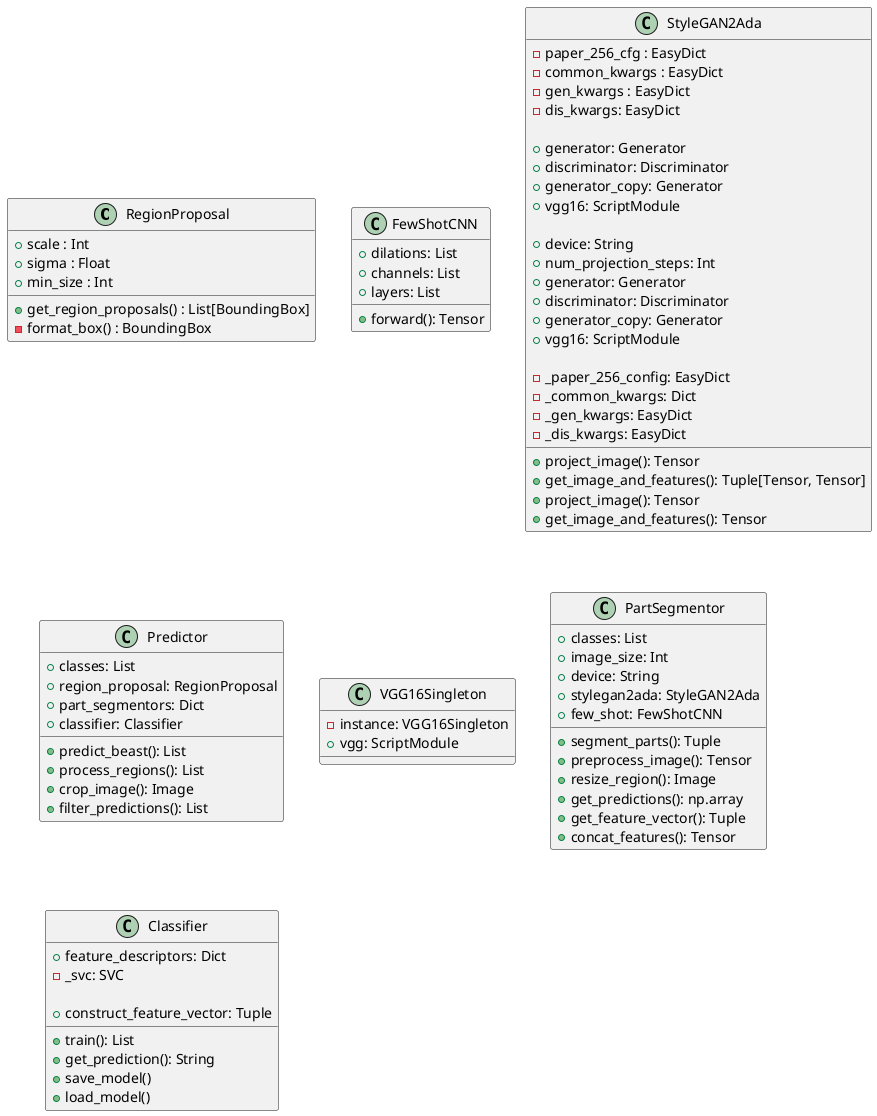 @startuml
class RegionProposal {
    + scale : Int
    + sigma : Float
    + min_size : Int
    +get_region_proposals() : List[BoundingBox]
    -format_box() : BoundingBox
}

class FewShotCNN {
    + dilations: List
    + channels: List
    + layers: List

    + forward(): Tensor
}

class StyleGAN2Ada {
-paper_256_cfg : EasyDict
-common_kwargs : EasyDict
-gen_kwargs : EasyDict 
-dis_kwargs: EasyDict

+generator: Generator
+discriminator: Discriminator
+generator_copy: Generator
+vgg16: ScriptModule

+project_image(): Tensor
+get_image_and_features(): Tuple[Tensor, Tensor]
}

class Predictor {
    +classes: List
    +region_proposal: RegionProposal
    +part_segmentors: Dict
    +classifier: Classifier

    +predict_beast(): List
    +process_regions(): List
    +crop_image(): Image
    +filter_predictions(): List 
}

class VGG16Singleton {
    -instance: VGG16Singleton
    +vgg: ScriptModule
}

class StyleGAN2Ada {
    +device: String
    +num_projection_steps: Int
    + generator: Generator
    + discriminator: Discriminator
    + generator_copy: Generator
    + vgg16: ScriptModule

    - _paper_256_config: EasyDict
    - _common_kwargs: Dict
    - _gen_kwargs: EasyDict
    - _dis_kwargs: EasyDict

    + project_image(): Tensor
    + get_image_and_features(): Tensor
}

class PartSegmentor {
    + classes: List
    + image_size: Int
    + device: String
    + stylegan2ada: StyleGAN2Ada
    + few_shot: FewShotCNN

    + segment_parts(): Tuple
    + preprocess_image(): Tensor
    + resize_region(): Image
    + get_predictions(): np.array
    + get_feature_vector(): Tuple
    + concat_features(): Tensor
}

class Classifier {
    + feature_descriptors: Dict
    - _svc: SVC

    + train(): List
    + get_prediction(): String
    + save_model()
    + load_model()
    + construct_feature_vector: Tuple
}
@enduml